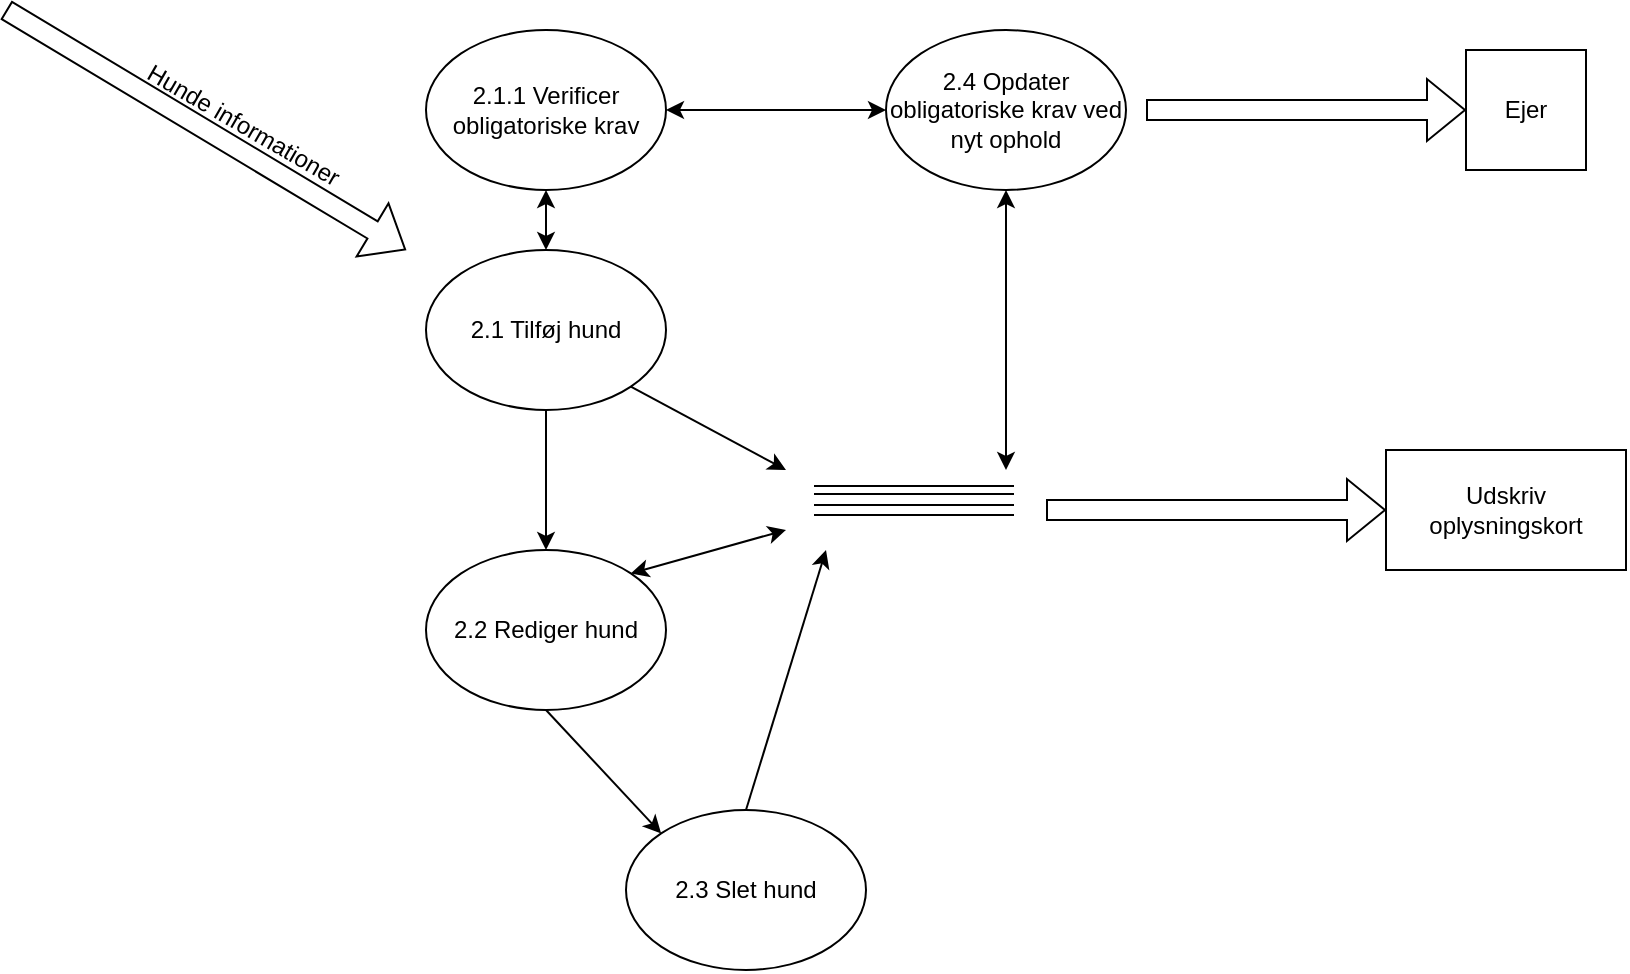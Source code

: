 <mxfile version="24.7.8">
  <diagram name="Side-1" id="V-KyL3TobGMXPyvSoFye">
    <mxGraphModel dx="1050" dy="621" grid="1" gridSize="10" guides="1" tooltips="1" connect="1" arrows="1" fold="1" page="1" pageScale="1" pageWidth="827" pageHeight="1169" math="0" shadow="0">
      <root>
        <mxCell id="0" />
        <mxCell id="1" parent="0" />
        <mxCell id="GlCmnrbc28EjTji8HBUg-1" value="" style="shape=flexArrow;endArrow=classic;html=1;rounded=0;" edge="1" parent="1">
          <mxGeometry width="50" height="50" relative="1" as="geometry">
            <mxPoint x="10" y="10" as="sourcePoint" />
            <mxPoint x="210" y="130" as="targetPoint" />
          </mxGeometry>
        </mxCell>
        <mxCell id="GlCmnrbc28EjTji8HBUg-2" value="Hunde informationer" style="text;html=1;align=center;verticalAlign=middle;whiteSpace=wrap;rounded=0;rotation=30;" vertex="1" parent="1">
          <mxGeometry x="69.33" y="52.5" width="120" height="30" as="geometry" />
        </mxCell>
        <mxCell id="GlCmnrbc28EjTji8HBUg-4" value="2.1 Tilføj hund" style="ellipse;whiteSpace=wrap;html=1;" vertex="1" parent="1">
          <mxGeometry x="220" y="130" width="120" height="80" as="geometry" />
        </mxCell>
        <mxCell id="GlCmnrbc28EjTji8HBUg-5" value="2.3 Slet hund" style="ellipse;whiteSpace=wrap;html=1;" vertex="1" parent="1">
          <mxGeometry x="320" y="410" width="120" height="80" as="geometry" />
        </mxCell>
        <mxCell id="GlCmnrbc28EjTji8HBUg-6" value="2.2 Rediger hund" style="ellipse;whiteSpace=wrap;html=1;" vertex="1" parent="1">
          <mxGeometry x="220" y="280" width="120" height="80" as="geometry" />
        </mxCell>
        <mxCell id="GlCmnrbc28EjTji8HBUg-13" value="2.1.1 Verificer obligatoriske krav" style="ellipse;whiteSpace=wrap;html=1;" vertex="1" parent="1">
          <mxGeometry x="220" y="20" width="120" height="80" as="geometry" />
        </mxCell>
        <mxCell id="GlCmnrbc28EjTji8HBUg-16" value="" style="endArrow=classic;startArrow=classic;html=1;rounded=0;exitX=0.5;exitY=0;exitDx=0;exitDy=0;entryX=0.5;entryY=1;entryDx=0;entryDy=0;" edge="1" parent="1" source="GlCmnrbc28EjTji8HBUg-4" target="GlCmnrbc28EjTji8HBUg-13">
          <mxGeometry width="50" height="50" relative="1" as="geometry">
            <mxPoint x="390" y="350" as="sourcePoint" />
            <mxPoint x="440" y="300" as="targetPoint" />
          </mxGeometry>
        </mxCell>
        <mxCell id="GlCmnrbc28EjTji8HBUg-19" value="" style="shape=link;html=1;rounded=0;" edge="1" parent="1">
          <mxGeometry width="100" relative="1" as="geometry">
            <mxPoint x="414" y="250" as="sourcePoint" />
            <mxPoint x="514" y="250" as="targetPoint" />
          </mxGeometry>
        </mxCell>
        <mxCell id="GlCmnrbc28EjTji8HBUg-20" value="" style="shape=link;html=1;rounded=0;width=-5;" edge="1" parent="1">
          <mxGeometry width="100" relative="1" as="geometry">
            <mxPoint x="414" y="260" as="sourcePoint" />
            <mxPoint x="514" y="260" as="targetPoint" />
          </mxGeometry>
        </mxCell>
        <mxCell id="GlCmnrbc28EjTji8HBUg-21" value="" style="endArrow=classic;html=1;rounded=0;exitX=1;exitY=1;exitDx=0;exitDy=0;" edge="1" parent="1" source="GlCmnrbc28EjTji8HBUg-4">
          <mxGeometry width="50" height="50" relative="1" as="geometry">
            <mxPoint x="610" y="350" as="sourcePoint" />
            <mxPoint x="400" y="240" as="targetPoint" />
          </mxGeometry>
        </mxCell>
        <mxCell id="GlCmnrbc28EjTji8HBUg-22" value="" style="endArrow=classic;startArrow=classic;html=1;rounded=0;exitX=1;exitY=0;exitDx=0;exitDy=0;" edge="1" parent="1" source="GlCmnrbc28EjTji8HBUg-6">
          <mxGeometry width="50" height="50" relative="1" as="geometry">
            <mxPoint x="610" y="350" as="sourcePoint" />
            <mxPoint x="400" y="270" as="targetPoint" />
          </mxGeometry>
        </mxCell>
        <mxCell id="GlCmnrbc28EjTji8HBUg-23" value="" style="endArrow=classic;html=1;rounded=0;exitX=0.5;exitY=0;exitDx=0;exitDy=0;" edge="1" parent="1" source="GlCmnrbc28EjTji8HBUg-5">
          <mxGeometry width="50" height="50" relative="1" as="geometry">
            <mxPoint x="610" y="350" as="sourcePoint" />
            <mxPoint x="420" y="280" as="targetPoint" />
          </mxGeometry>
        </mxCell>
        <mxCell id="GlCmnrbc28EjTji8HBUg-25" value="" style="endArrow=classic;html=1;rounded=0;exitX=0.5;exitY=1;exitDx=0;exitDy=0;entryX=0;entryY=0;entryDx=0;entryDy=0;" edge="1" parent="1" source="GlCmnrbc28EjTji8HBUg-6" target="GlCmnrbc28EjTji8HBUg-5">
          <mxGeometry width="50" height="50" relative="1" as="geometry">
            <mxPoint x="610" y="350" as="sourcePoint" />
            <mxPoint x="660" y="300" as="targetPoint" />
          </mxGeometry>
        </mxCell>
        <mxCell id="GlCmnrbc28EjTji8HBUg-27" value="" style="endArrow=classic;html=1;rounded=0;exitX=0.5;exitY=1;exitDx=0;exitDy=0;entryX=0.5;entryY=0;entryDx=0;entryDy=0;" edge="1" parent="1" source="GlCmnrbc28EjTji8HBUg-4" target="GlCmnrbc28EjTji8HBUg-6">
          <mxGeometry width="50" height="50" relative="1" as="geometry">
            <mxPoint x="610" y="350" as="sourcePoint" />
            <mxPoint x="660" y="300" as="targetPoint" />
          </mxGeometry>
        </mxCell>
        <mxCell id="GlCmnrbc28EjTji8HBUg-28" value="Udskriv oplysningskort" style="rounded=0;whiteSpace=wrap;html=1;" vertex="1" parent="1">
          <mxGeometry x="700" y="230" width="120" height="60" as="geometry" />
        </mxCell>
        <mxCell id="GlCmnrbc28EjTji8HBUg-29" value="" style="shape=flexArrow;endArrow=classic;html=1;rounded=0;entryX=0;entryY=0.5;entryDx=0;entryDy=0;" edge="1" parent="1" target="GlCmnrbc28EjTji8HBUg-28">
          <mxGeometry width="50" height="50" relative="1" as="geometry">
            <mxPoint x="530" y="260" as="sourcePoint" />
            <mxPoint x="380" y="200" as="targetPoint" />
          </mxGeometry>
        </mxCell>
        <mxCell id="GlCmnrbc28EjTji8HBUg-30" value="2.4 Opdater obligatoriske krav ved nyt ophold" style="ellipse;whiteSpace=wrap;html=1;" vertex="1" parent="1">
          <mxGeometry x="450" y="20" width="120" height="80" as="geometry" />
        </mxCell>
        <mxCell id="GlCmnrbc28EjTji8HBUg-31" value="" style="endArrow=classic;startArrow=classic;html=1;rounded=0;exitX=1;exitY=0.5;exitDx=0;exitDy=0;entryX=0;entryY=0.5;entryDx=0;entryDy=0;" edge="1" parent="1" source="GlCmnrbc28EjTji8HBUg-13" target="GlCmnrbc28EjTji8HBUg-30">
          <mxGeometry width="50" height="50" relative="1" as="geometry">
            <mxPoint x="330" y="260" as="sourcePoint" />
            <mxPoint x="380" y="210" as="targetPoint" />
          </mxGeometry>
        </mxCell>
        <mxCell id="GlCmnrbc28EjTji8HBUg-32" value="" style="endArrow=classic;startArrow=classic;html=1;rounded=0;entryX=0.5;entryY=1;entryDx=0;entryDy=0;" edge="1" parent="1" target="GlCmnrbc28EjTji8HBUg-30">
          <mxGeometry width="50" height="50" relative="1" as="geometry">
            <mxPoint x="510" y="240" as="sourcePoint" />
            <mxPoint x="380" y="210" as="targetPoint" />
          </mxGeometry>
        </mxCell>
        <mxCell id="GlCmnrbc28EjTji8HBUg-33" value="" style="shape=flexArrow;endArrow=classic;html=1;rounded=0;" edge="1" parent="1" target="GlCmnrbc28EjTji8HBUg-34">
          <mxGeometry width="50" height="50" relative="1" as="geometry">
            <mxPoint x="580" y="60" as="sourcePoint" />
            <mxPoint x="740" y="60" as="targetPoint" />
          </mxGeometry>
        </mxCell>
        <mxCell id="GlCmnrbc28EjTji8HBUg-34" value="Ejer" style="rounded=0;whiteSpace=wrap;html=1;" vertex="1" parent="1">
          <mxGeometry x="740" y="30" width="60" height="60" as="geometry" />
        </mxCell>
      </root>
    </mxGraphModel>
  </diagram>
</mxfile>
